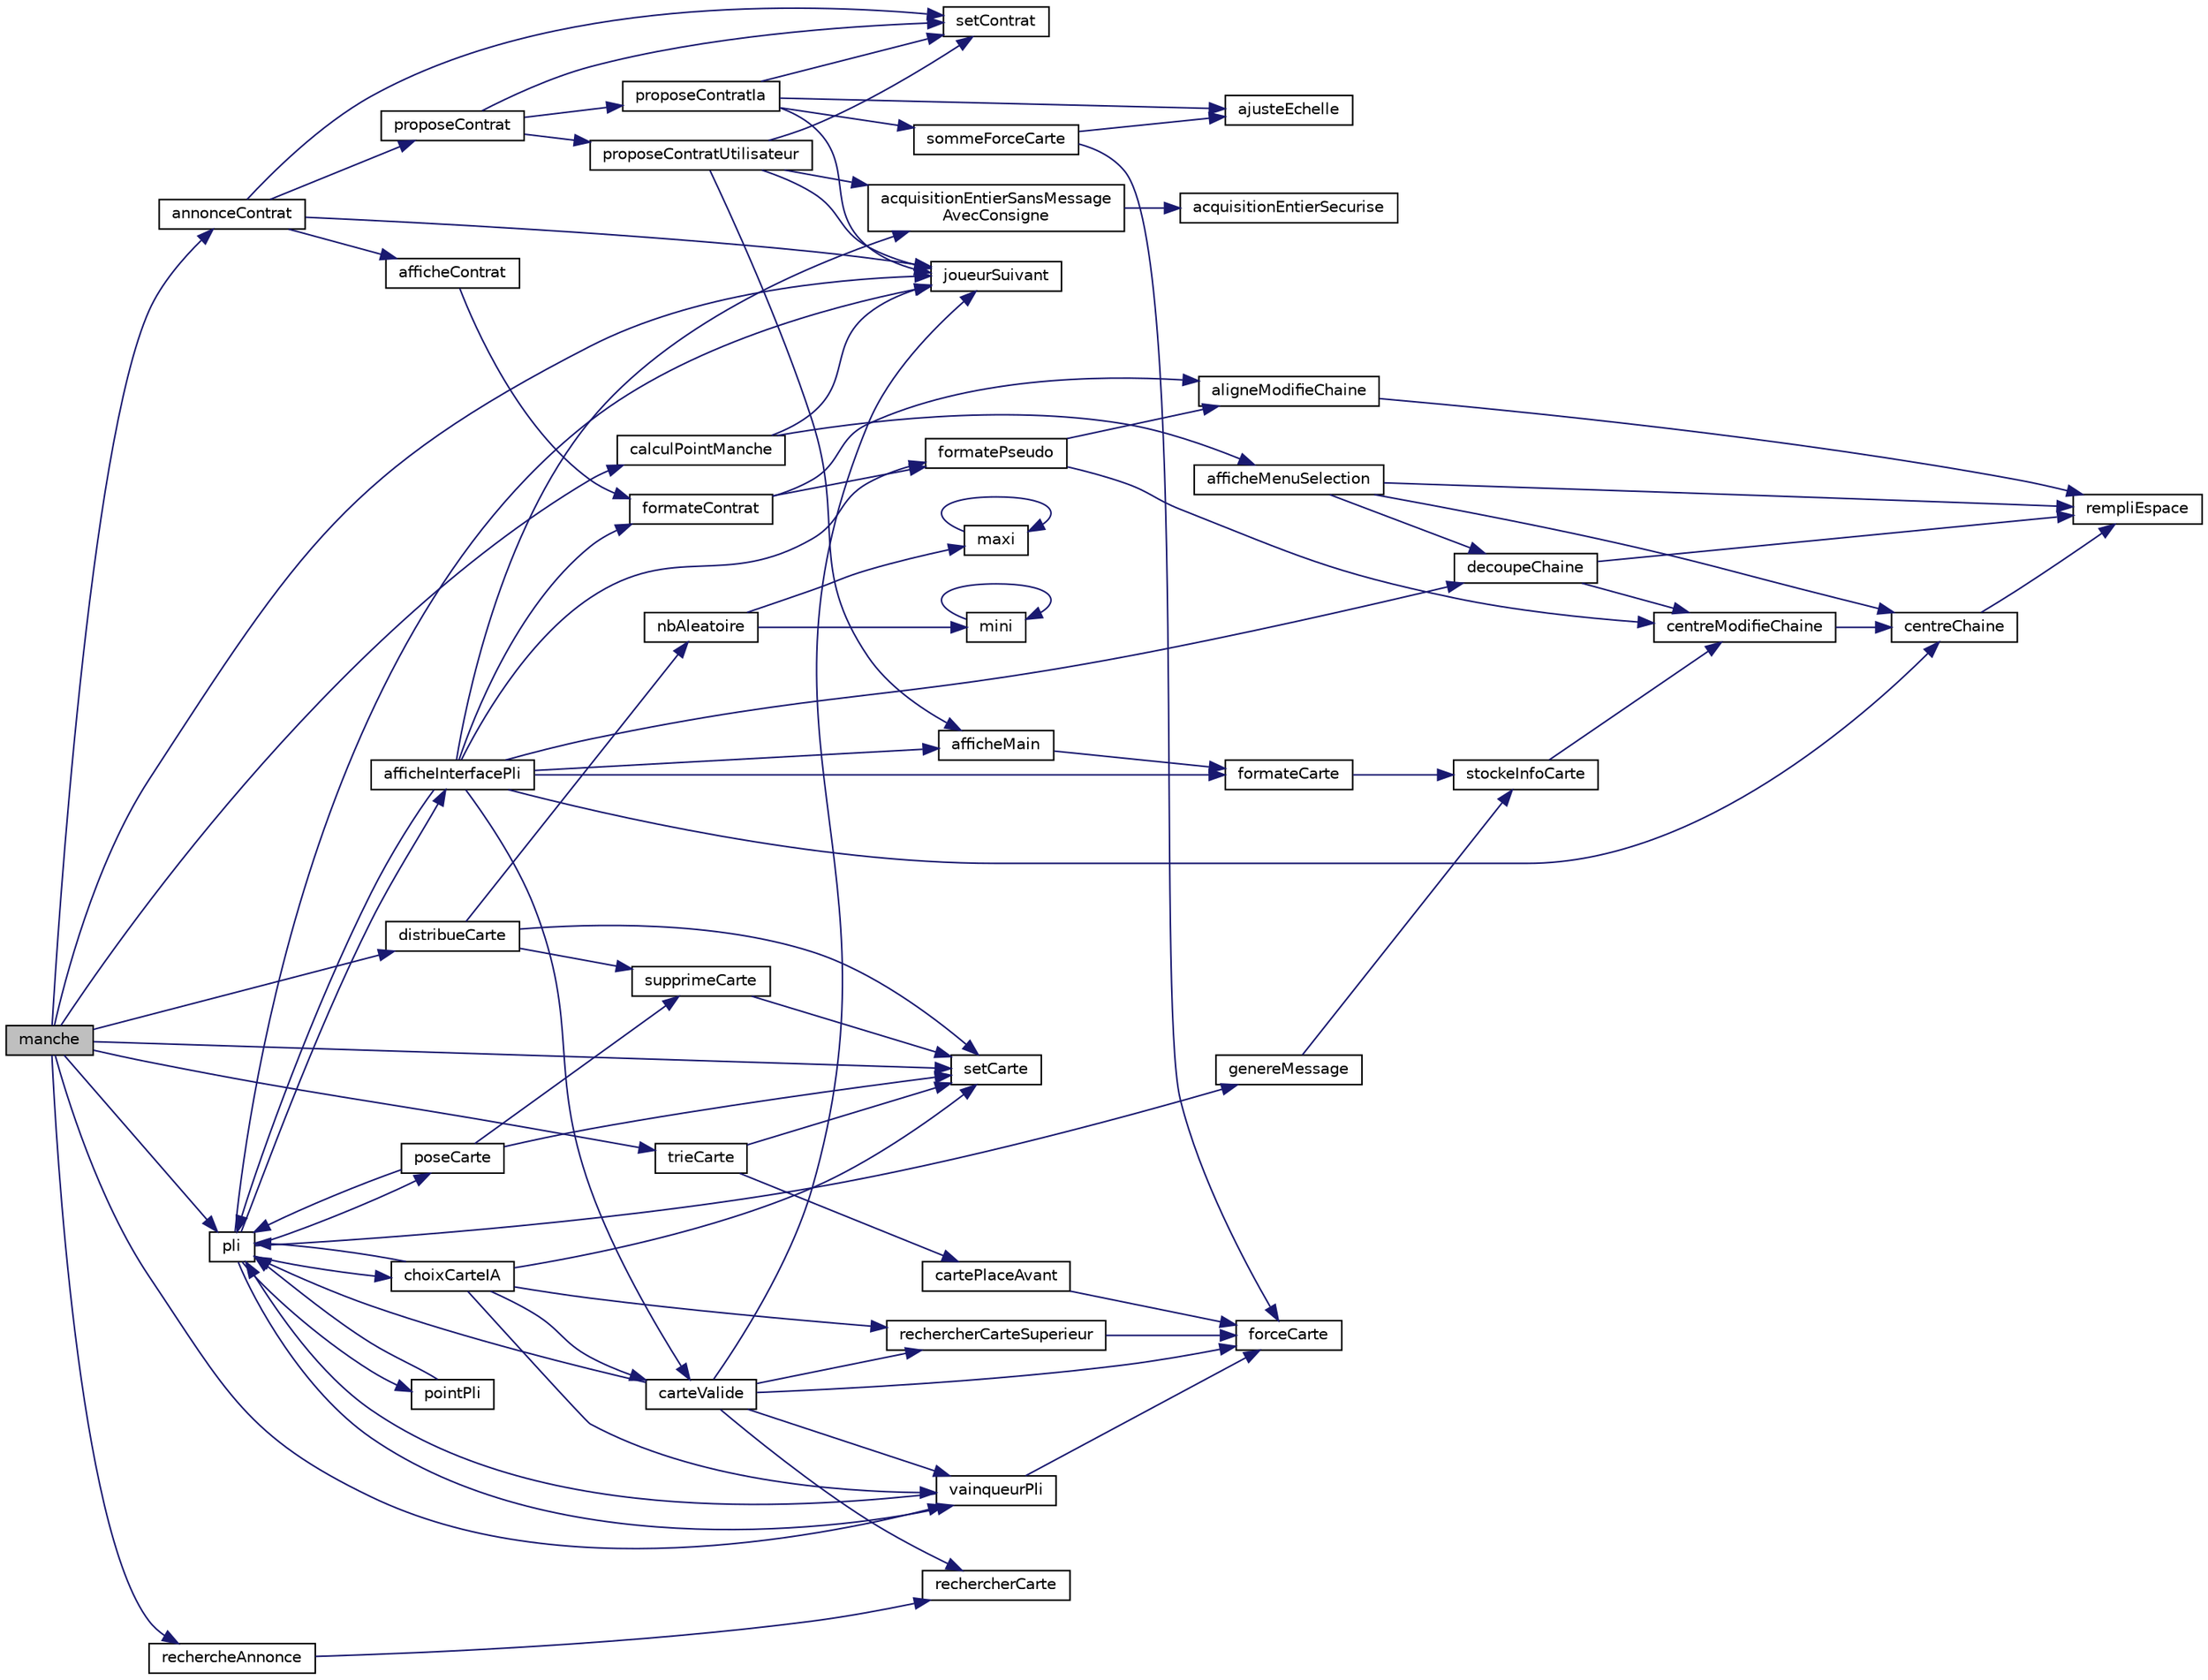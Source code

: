 digraph "manche"
{
 // LATEX_PDF_SIZE
  edge [fontname="Helvetica",fontsize="10",labelfontname="Helvetica",labelfontsize="10"];
  node [fontname="Helvetica",fontsize="10",shape=record];
  rankdir="LR";
  Node1 [label="manche",height=0.2,width=0.4,color="black", fillcolor="grey75", style="filled", fontcolor="black",tooltip="lancement d'une manche"];
  Node1 -> Node2 [color="midnightblue",fontsize="10",style="solid"];
  Node2 [label="annonceContrat",height=0.2,width=0.4,color="black", fillcolor="white", style="filled",URL="$general_8c.html#a6eeea9d2fea8b2c504b0051af39f7c80",tooltip="gÃ¨re l'annonce et la surenchÃ¨re des contats par les joueurs"];
  Node2 -> Node3 [color="midnightblue",fontsize="10",style="solid"];
  Node3 [label="afficheContrat",height=0.2,width=0.4,color="black", fillcolor="white", style="filled",URL="$affichage_8c.html#abd791297578af449761083408a1b4462",tooltip="affiche un contrat"];
  Node3 -> Node4 [color="midnightblue",fontsize="10",style="solid"];
  Node4 [label="formateContrat",height=0.2,width=0.4,color="black", fillcolor="white", style="filled",URL="$formatage_chaine_8c.html#a76b00dd8006b0682ba30099e193d4dd0",tooltip="stocke dans des chaine de caractère les info du contrat"];
  Node4 -> Node5 [color="midnightblue",fontsize="10",style="solid"];
  Node5 [label="aligneModifieChaine",height=0.2,width=0.4,color="black", fillcolor="white", style="filled",URL="$formatage_chaine_8c.html#a416dc0656ec712c3624275a4aefb85c6",tooltip="transforme une chaine de cararactère en sa vertion aligné a gauche"];
  Node5 -> Node6 [color="midnightblue",fontsize="10",style="solid"];
  Node6 [label="rempliEspace",height=0.2,width=0.4,color="black", fillcolor="white", style="filled",URL="$formatage_chaine_8c.html#acbb12af7b4e8b15a8d366abae8fe5ca3",tooltip="rempli une chaine de caractère de nbEspace caractère espace ' '"];
  Node4 -> Node7 [color="midnightblue",fontsize="10",style="solid"];
  Node7 [label="formatePseudo",height=0.2,width=0.4,color="black", fillcolor="white", style="filled",URL="$formatage_chaine_8c.html#ae05838b849d6b785d714efebfcd71cf3",tooltip="stocke dans une chaine de caractère le pseudo d'un des joueur"];
  Node7 -> Node5 [color="midnightblue",fontsize="10",style="solid"];
  Node7 -> Node8 [color="midnightblue",fontsize="10",style="solid"];
  Node8 [label="centreModifieChaine",height=0.2,width=0.4,color="black", fillcolor="white", style="filled",URL="$formatage_chaine_8c.html#a3a016c722803925f63f13d6218d6d1de",tooltip="transforme une chaine de cararactère en sa vertion centrée"];
  Node8 -> Node9 [color="midnightblue",fontsize="10",style="solid"];
  Node9 [label="centreChaine",height=0.2,width=0.4,color="black", fillcolor="white", style="filled",URL="$formatage_chaine_8c.html#ae9b1a537c2b31ecd1400d3644bb180af",tooltip="transphorme une chaine de caractère de longeur inconue en une chaine de caratère fixé de tel sorte qu..."];
  Node9 -> Node6 [color="midnightblue",fontsize="10",style="solid"];
  Node2 -> Node10 [color="midnightblue",fontsize="10",style="solid"];
  Node10 [label="joueurSuivant",height=0.2,width=0.4,color="black", fillcolor="white", style="filled",URL="$autre_8c.html#a9028074829d59ddc4481ae51036fc9ef",tooltip="passe au joueur suivant"];
  Node2 -> Node11 [color="midnightblue",fontsize="10",style="solid"];
  Node11 [label="proposeContrat",height=0.2,width=0.4,color="black", fillcolor="white", style="filled",URL="$general_8c.html#abde08a751131f9afc15de6fc616348f6",tooltip="proposition d'un contrat par un joueur"];
  Node11 -> Node12 [color="midnightblue",fontsize="10",style="solid"];
  Node12 [label="proposeContratIa",height=0.2,width=0.4,color="black", fillcolor="white", style="filled",URL="$ia_8c.html#ac4ece833f773f242d312062bf3869086",tooltip="proposition par l'ia d'un contrat"];
  Node12 -> Node13 [color="midnightblue",fontsize="10",style="solid"];
  Node13 [label="ajusteEchelle",height=0.2,width=0.4,color="black", fillcolor="white", style="filled",URL="$autre_8c.html#a9072ffa3adcb064e9794208ea50de40b",tooltip="met a l'echelle la valeur d'une variable comprise entre deux bornes pour que la variable de retour so..."];
  Node12 -> Node10 [color="midnightblue",fontsize="10",style="solid"];
  Node12 -> Node14 [color="midnightblue",fontsize="10",style="solid"];
  Node14 [label="setContrat",height=0.2,width=0.4,color="black", fillcolor="white", style="filled",URL="$autre_8c.html#a1613864902e98bd6d49e9d82bedcbe1c",tooltip="définit un contrat"];
  Node12 -> Node15 [color="midnightblue",fontsize="10",style="solid"];
  Node15 [label="sommeForceCarte",height=0.2,width=0.4,color="black", fillcolor="white", style="filled",URL="$gestion_carte_8c.html#a372fd921fb081b8ac3b24fa4eacf1357",tooltip="calucule la somme force des carte dans un tableau"];
  Node15 -> Node13 [color="midnightblue",fontsize="10",style="solid"];
  Node15 -> Node16 [color="midnightblue",fontsize="10",style="solid"];
  Node16 [label="forceCarte",height=0.2,width=0.4,color="black", fillcolor="white", style="filled",URL="$gestion_carte_8c.html#af903ef331292d446d28bdcd7a13ce6d8",tooltip="calcul la force d'une carte, en faisant la probabilitée qu'elle a de gagné contre toutes les autres c..."];
  Node11 -> Node17 [color="midnightblue",fontsize="10",style="solid"];
  Node17 [label="proposeContratUtilisateur",height=0.2,width=0.4,color="black", fillcolor="white", style="filled",URL="$affichage_8c.html#ae37357f1035df2f6d50afb1a1c5a9947",tooltip="gère le choix du contrat par l'utilisateur"];
  Node17 -> Node18 [color="midnightblue",fontsize="10",style="solid"];
  Node18 [label="acquisitionEntierSansMessage\lAvecConsigne",height=0.2,width=0.4,color="black", fillcolor="white", style="filled",URL="$acquisition_8c.html#ad54a41d9f5d23da0cfe75569c1c58fd3",tooltip="accisition d'un entier saisi par l'utilisateur sans message d'erreur entre 2 entiers avec une consign..."];
  Node18 -> Node19 [color="midnightblue",fontsize="10",style="solid"];
  Node19 [label="acquisitionEntierSecurise",height=0.2,width=0.4,color="black", fillcolor="white", style="filled",URL="$acquisition_8c.html#a29f102dc63957f1bd52030075bb9beef",tooltip="fonction qui fait l'acquisition securisée d'un nombre"];
  Node17 -> Node20 [color="midnightblue",fontsize="10",style="solid"];
  Node20 [label="afficheMain",height=0.2,width=0.4,color="black", fillcolor="white", style="filled",URL="$affichage_8c.html#ad4ca97b6626eb7557ec5c8e3ad795f95",tooltip="affiche les carte qu'un joueur a en main"];
  Node20 -> Node21 [color="midnightblue",fontsize="10",style="solid"];
  Node21 [label="formateCarte",height=0.2,width=0.4,color="black", fillcolor="white", style="filled",URL="$formatage_chaine_8c.html#ae97b1deba041f2e607c1acad99704bac",tooltip="formate les chaine de caracère qui affiche la valeur et la couleur des cartes"];
  Node21 -> Node22 [color="midnightblue",fontsize="10",style="solid"];
  Node22 [label="stockeInfoCarte",height=0.2,width=0.4,color="black", fillcolor="white", style="filled",URL="$formatage_chaine_8c.html#ad06c0eb331a3563fa5b53797ee448034",tooltip="met dans une chaine de caractère la valeur et la couleur d'une carte"];
  Node22 -> Node8 [color="midnightblue",fontsize="10",style="solid"];
  Node17 -> Node10 [color="midnightblue",fontsize="10",style="solid"];
  Node17 -> Node14 [color="midnightblue",fontsize="10",style="solid"];
  Node11 -> Node14 [color="midnightblue",fontsize="10",style="solid"];
  Node2 -> Node14 [color="midnightblue",fontsize="10",style="solid"];
  Node1 -> Node23 [color="midnightblue",fontsize="10",style="solid"];
  Node23 [label="calculPointManche",height=0.2,width=0.4,color="black", fillcolor="white", style="filled",URL="$general_8c.html#ae2494afb9457cbcf96753839016abbb6",tooltip="compte les point gagnÃ© par chaque joueur au cour de la manche e fonction du contrat et ajoute ces po..."];
  Node23 -> Node24 [color="midnightblue",fontsize="10",style="solid"];
  Node24 [label="afficheMenuSelection",height=0.2,width=0.4,color="black", fillcolor="white", style="filled",URL="$affichage_8c.html#a978cd3d8ff9f4afa72856d33ad0dea81",tooltip="affiche dans un cadre plusieurs chaines de carractères avec un certain nombre de lignes sautée entre ..."];
  Node24 -> Node9 [color="midnightblue",fontsize="10",style="solid"];
  Node24 -> Node25 [color="midnightblue",fontsize="10",style="solid"];
  Node25 [label="decoupeChaine",height=0.2,width=0.4,color="black", fillcolor="white", style="filled",URL="$formatage_chaine_8c.html#ad598bad9520e1d05637504cf2890a947",tooltip="fontion qui permet de découper une chaine de caracère en plusieur chaine de taille fixée en coupant s..."];
  Node25 -> Node8 [color="midnightblue",fontsize="10",style="solid"];
  Node25 -> Node6 [color="midnightblue",fontsize="10",style="solid"];
  Node24 -> Node6 [color="midnightblue",fontsize="10",style="solid"];
  Node23 -> Node10 [color="midnightblue",fontsize="10",style="solid"];
  Node1 -> Node26 [color="midnightblue",fontsize="10",style="solid"];
  Node26 [label="distribueCarte",height=0.2,width=0.4,color="black", fillcolor="white", style="filled",URL="$gestion_carte_8c.html#ae1326a1796189845699f614535268322",tooltip="distribue les cartes entre les différent joueur"];
  Node26 -> Node27 [color="midnightblue",fontsize="10",style="solid"];
  Node27 [label="nbAleatoire",height=0.2,width=0.4,color="black", fillcolor="white", style="filled",URL="$autre_8c.html#a1fe3fe4b2fbc888f6af5db69f6cc72f6",tooltip="renvoit in nombre aléatoire entre deux bornes"];
  Node27 -> Node28 [color="midnightblue",fontsize="10",style="solid"];
  Node28 [label="maxi",height=0.2,width=0.4,color="black", fillcolor="white", style="filled",URL="$tableau_8c.html#abb9a32acf6c0aa09923d2ebaeae71c7e",tooltip="trouve la valeur maximum d'un tableau"];
  Node28 -> Node28 [color="midnightblue",fontsize="10",style="solid"];
  Node27 -> Node29 [color="midnightblue",fontsize="10",style="solid"];
  Node29 [label="mini",height=0.2,width=0.4,color="black", fillcolor="white", style="filled",URL="$tableau_8c.html#aabc5dc617777ef63ecbd9748a76d0946",tooltip="trouve la valeur minimum d'un tableau"];
  Node29 -> Node29 [color="midnightblue",fontsize="10",style="solid"];
  Node26 -> Node30 [color="midnightblue",fontsize="10",style="solid"];
  Node30 [label="setCarte",height=0.2,width=0.4,color="black", fillcolor="white", style="filled",URL="$gestion_carte_8c.html#aa6ee6fa9bf13839d948e7df5f4199e0e",tooltip="donne une valeur et une couleur a une carte"];
  Node26 -> Node31 [color="midnightblue",fontsize="10",style="solid"];
  Node31 [label="supprimeCarte",height=0.2,width=0.4,color="black", fillcolor="white", style="filled",URL="$gestion_carte_8c.html#a77b2ed8ac4298678feea52baa2e9cf0e",tooltip="supprime une carte d'un tableau et réduit la taille de ce tableu par le bas"];
  Node31 -> Node30 [color="midnightblue",fontsize="10",style="solid"];
  Node1 -> Node10 [color="midnightblue",fontsize="10",style="solid"];
  Node1 -> Node32 [color="midnightblue",fontsize="10",style="solid"];
  Node32 [label="pli",height=0.2,width=0.4,color="black", fillcolor="white", style="filled",URL="$general_8c.html#a09dedac7ae460c4fd07ebcc4af44568f",tooltip="fonction qui gÃ¨re un pli"];
  Node32 -> Node33 [color="midnightblue",fontsize="10",style="solid"];
  Node33 [label="afficheInterfacePli",height=0.2,width=0.4,color="black", fillcolor="white", style="filled",URL="$affichage_8c.html#a773118ff3accfbd267688f5e91f26ed7",tooltip="affiche l'interface de jeu durant un pli"];
  Node33 -> Node18 [color="midnightblue",fontsize="10",style="solid"];
  Node33 -> Node20 [color="midnightblue",fontsize="10",style="solid"];
  Node33 -> Node34 [color="midnightblue",fontsize="10",style="solid"];
  Node34 [label="carteValide",height=0.2,width=0.4,color="black", fillcolor="white", style="filled",URL="$gestion_carte_8c.html#a860c9426634ed327bf5ed8344ee582e3",tooltip="ddétermine si une carte peut etre posé par un joueur"];
  Node34 -> Node16 [color="midnightblue",fontsize="10",style="solid"];
  Node34 -> Node10 [color="midnightblue",fontsize="10",style="solid"];
  Node34 -> Node32 [color="midnightblue",fontsize="10",style="solid"];
  Node34 -> Node35 [color="midnightblue",fontsize="10",style="solid"];
  Node35 [label="rechercherCarte",height=0.2,width=0.4,color="black", fillcolor="white", style="filled",URL="$gestion_carte_8c.html#ac56fc1f7ac0fcff4617638f73704540e",tooltip="cherche dans un tableau de carte si il y a une certaine couleur ou une certaine valeur ou les deux"];
  Node34 -> Node36 [color="midnightblue",fontsize="10",style="solid"];
  Node36 [label="rechercherCarteSuperieur",height=0.2,width=0.4,color="black", fillcolor="white", style="filled",URL="$gestion_carte_8c.html#a03e9f6983a9e26fc546d1301ec3cf5ea",tooltip="cherche dans un tableau de carte si il y a une carte d'une force suppérieur a carteCherche"];
  Node36 -> Node16 [color="midnightblue",fontsize="10",style="solid"];
  Node34 -> Node37 [color="midnightblue",fontsize="10",style="solid"];
  Node37 [label="vainqueurPli",height=0.2,width=0.4,color="black", fillcolor="white", style="filled",URL="$gestion_carte_8c.html#aa27d92d54128016ef6bf0faee2de1eaa",tooltip="donne le vainquer d'un pli"];
  Node37 -> Node16 [color="midnightblue",fontsize="10",style="solid"];
  Node37 -> Node32 [color="midnightblue",fontsize="10",style="solid"];
  Node33 -> Node9 [color="midnightblue",fontsize="10",style="solid"];
  Node33 -> Node25 [color="midnightblue",fontsize="10",style="solid"];
  Node33 -> Node21 [color="midnightblue",fontsize="10",style="solid"];
  Node33 -> Node4 [color="midnightblue",fontsize="10",style="solid"];
  Node33 -> Node7 [color="midnightblue",fontsize="10",style="solid"];
  Node33 -> Node32 [color="midnightblue",fontsize="10",style="solid"];
  Node32 -> Node38 [color="midnightblue",fontsize="10",style="solid"];
  Node38 [label="choixCarteIA",height=0.2,width=0.4,color="black", fillcolor="white", style="filled",URL="$ia_8c.html#a10983e601bfd34bbbefac689ef4c4b53",tooltip="proposition de la pose d'une carte par l'IA"];
  Node38 -> Node34 [color="midnightblue",fontsize="10",style="solid"];
  Node38 -> Node32 [color="midnightblue",fontsize="10",style="solid"];
  Node38 -> Node36 [color="midnightblue",fontsize="10",style="solid"];
  Node38 -> Node30 [color="midnightblue",fontsize="10",style="solid"];
  Node38 -> Node37 [color="midnightblue",fontsize="10",style="solid"];
  Node32 -> Node39 [color="midnightblue",fontsize="10",style="solid"];
  Node39 [label="genereMessage",height=0.2,width=0.4,color="black", fillcolor="white", style="filled",URL="$formatage_chaine_8c.html#a0a9bbb51e5f916ca5bef2365312e23be",tooltip="génere un message et l'enregistre dans une chaine de caractère"];
  Node39 -> Node22 [color="midnightblue",fontsize="10",style="solid"];
  Node32 -> Node10 [color="midnightblue",fontsize="10",style="solid"];
  Node32 -> Node40 [color="midnightblue",fontsize="10",style="solid"];
  Node40 [label="pointPli",height=0.2,width=0.4,color="black", fillcolor="white", style="filled",URL="$autre_8c.html#a4fab4a48512193a409dc541bb38a999c",tooltip="compte le nombre de points d'un pli"];
  Node40 -> Node32 [color="midnightblue",fontsize="10",style="solid"];
  Node32 -> Node41 [color="midnightblue",fontsize="10",style="solid"];
  Node41 [label="poseCarte",height=0.2,width=0.4,color="black", fillcolor="white", style="filled",URL="$general_8c.html#a6c7b2721ebd2ba9c2cdd0d452f8cbe3f",tooltip="fonction qui verifie la validitÃ© d'une carte est la pose"];
  Node41 -> Node32 [color="midnightblue",fontsize="10",style="solid"];
  Node41 -> Node30 [color="midnightblue",fontsize="10",style="solid"];
  Node41 -> Node31 [color="midnightblue",fontsize="10",style="solid"];
  Node32 -> Node37 [color="midnightblue",fontsize="10",style="solid"];
  Node1 -> Node42 [color="midnightblue",fontsize="10",style="solid"];
  Node42 [label="rechercheAnnonce",height=0.2,width=0.4,color="black", fillcolor="white", style="filled",URL="$gestion_carte_8c.html#a60713486558430d396e98d6090e6db23",tooltip="rechere dans un tableau de cartes qui correspond a la main d'un joureur si il peut faire des anonc,..."];
  Node42 -> Node35 [color="midnightblue",fontsize="10",style="solid"];
  Node1 -> Node30 [color="midnightblue",fontsize="10",style="solid"];
  Node1 -> Node43 [color="midnightblue",fontsize="10",style="solid"];
  Node43 [label="trieCarte",height=0.2,width=0.4,color="black", fillcolor="white", style="filled",URL="$gestion_carte_8c.html#a1ae8efe125a9388197c70d15f8b08c3a",tooltip="trie un tableau de cartes"];
  Node43 -> Node44 [color="midnightblue",fontsize="10",style="solid"];
  Node44 [label="cartePlaceAvant",height=0.2,width=0.4,color="black", fillcolor="white", style="filled",URL="$gestion_carte_8c.html#ad5f137155414b037892fcefbb4659c38",tooltip="permet de savoir si une carte doit etre placée avant lors du trie des cartes"];
  Node44 -> Node16 [color="midnightblue",fontsize="10",style="solid"];
  Node43 -> Node30 [color="midnightblue",fontsize="10",style="solid"];
  Node1 -> Node37 [color="midnightblue",fontsize="10",style="solid"];
}
